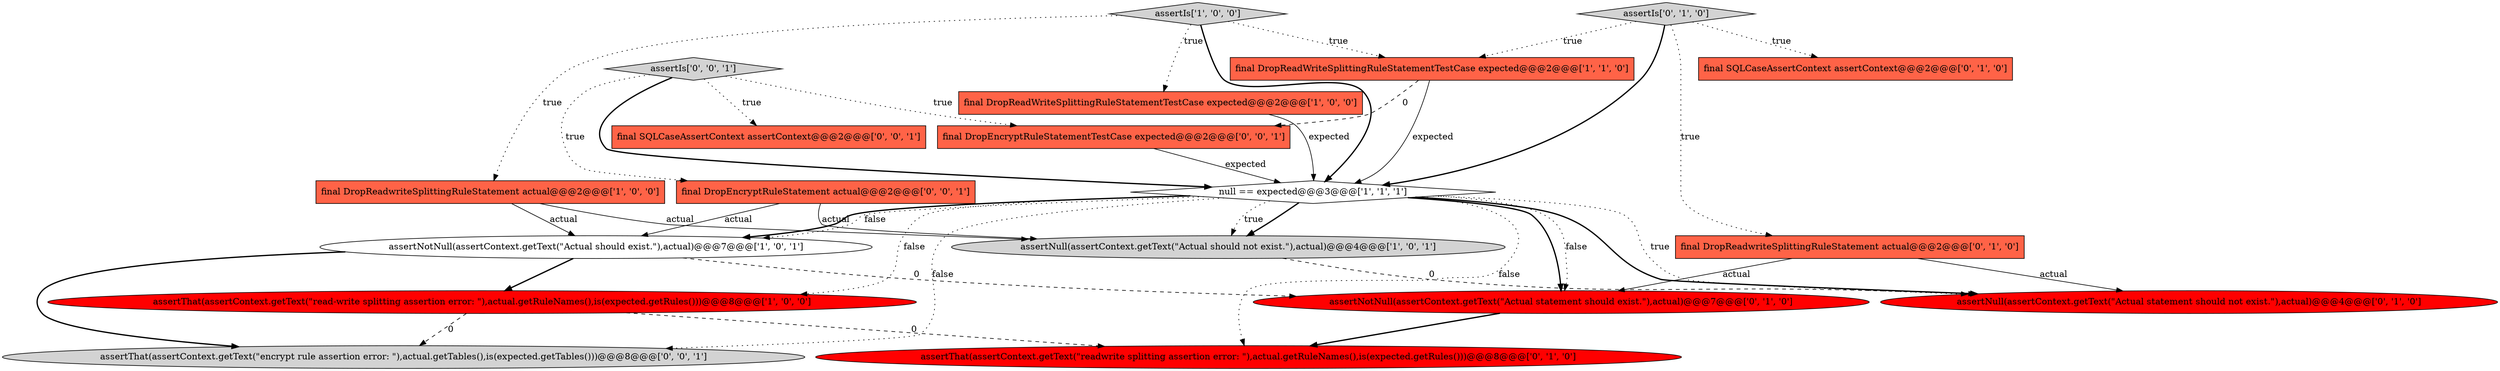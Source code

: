 digraph {
16 [style = filled, label = "assertIs['0', '0', '1']", fillcolor = lightgray, shape = diamond image = "AAA0AAABBB3BBB"];
15 [style = filled, label = "final SQLCaseAssertContext assertContext@@@2@@@['0', '0', '1']", fillcolor = tomato, shape = box image = "AAA0AAABBB3BBB"];
11 [style = filled, label = "assertNull(assertContext.getText(\"Actual statement should not exist.\"),actual)@@@4@@@['0', '1', '0']", fillcolor = red, shape = ellipse image = "AAA1AAABBB2BBB"];
14 [style = filled, label = "final DropEncryptRuleStatement actual@@@2@@@['0', '0', '1']", fillcolor = tomato, shape = box image = "AAA0AAABBB3BBB"];
1 [style = filled, label = "null == expected@@@3@@@['1', '1', '1']", fillcolor = white, shape = diamond image = "AAA0AAABBB1BBB"];
4 [style = filled, label = "assertNotNull(assertContext.getText(\"Actual should exist.\"),actual)@@@7@@@['1', '0', '1']", fillcolor = white, shape = ellipse image = "AAA0AAABBB1BBB"];
12 [style = filled, label = "assertThat(assertContext.getText(\"readwrite splitting assertion error: \"),actual.getRuleNames(),is(expected.getRules()))@@@8@@@['0', '1', '0']", fillcolor = red, shape = ellipse image = "AAA1AAABBB2BBB"];
2 [style = filled, label = "final DropReadwriteSplittingRuleStatement actual@@@2@@@['1', '0', '0']", fillcolor = tomato, shape = box image = "AAA0AAABBB1BBB"];
6 [style = filled, label = "final DropReadWriteSplittingRuleStatementTestCase expected@@@2@@@['1', '0', '0']", fillcolor = tomato, shape = box image = "AAA0AAABBB1BBB"];
5 [style = filled, label = "assertThat(assertContext.getText(\"read-write splitting assertion error: \"),actual.getRuleNames(),is(expected.getRules()))@@@8@@@['1', '0', '0']", fillcolor = red, shape = ellipse image = "AAA1AAABBB1BBB"];
10 [style = filled, label = "assertIs['0', '1', '0']", fillcolor = lightgray, shape = diamond image = "AAA0AAABBB2BBB"];
13 [style = filled, label = "assertNotNull(assertContext.getText(\"Actual statement should exist.\"),actual)@@@7@@@['0', '1', '0']", fillcolor = red, shape = ellipse image = "AAA1AAABBB2BBB"];
17 [style = filled, label = "assertThat(assertContext.getText(\"encrypt rule assertion error: \"),actual.getTables(),is(expected.getTables()))@@@8@@@['0', '0', '1']", fillcolor = lightgray, shape = ellipse image = "AAA0AAABBB3BBB"];
9 [style = filled, label = "final DropReadwriteSplittingRuleStatement actual@@@2@@@['0', '1', '0']", fillcolor = tomato, shape = box image = "AAA0AAABBB2BBB"];
8 [style = filled, label = "final SQLCaseAssertContext assertContext@@@2@@@['0', '1', '0']", fillcolor = tomato, shape = box image = "AAA0AAABBB2BBB"];
18 [style = filled, label = "final DropEncryptRuleStatementTestCase expected@@@2@@@['0', '0', '1']", fillcolor = tomato, shape = box image = "AAA0AAABBB3BBB"];
0 [style = filled, label = "assertIs['1', '0', '0']", fillcolor = lightgray, shape = diamond image = "AAA0AAABBB1BBB"];
7 [style = filled, label = "final DropReadWriteSplittingRuleStatementTestCase expected@@@2@@@['1', '1', '0']", fillcolor = tomato, shape = box image = "AAA0AAABBB1BBB"];
3 [style = filled, label = "assertNull(assertContext.getText(\"Actual should not exist.\"),actual)@@@4@@@['1', '0', '1']", fillcolor = lightgray, shape = ellipse image = "AAA0AAABBB1BBB"];
7->1 [style = solid, label="expected"];
10->8 [style = dotted, label="true"];
1->4 [style = bold, label=""];
6->1 [style = solid, label="expected"];
5->12 [style = dashed, label="0"];
9->13 [style = solid, label="actual"];
4->17 [style = bold, label=""];
7->18 [style = dashed, label="0"];
1->17 [style = dotted, label="false"];
1->11 [style = dotted, label="true"];
1->3 [style = bold, label=""];
14->4 [style = solid, label="actual"];
0->6 [style = dotted, label="true"];
10->9 [style = dotted, label="true"];
1->13 [style = bold, label=""];
1->11 [style = bold, label=""];
1->3 [style = dotted, label="true"];
2->4 [style = solid, label="actual"];
18->1 [style = solid, label="expected"];
1->12 [style = dotted, label="false"];
13->12 [style = bold, label=""];
5->17 [style = dashed, label="0"];
1->4 [style = dotted, label="false"];
9->11 [style = solid, label="actual"];
16->1 [style = bold, label=""];
0->1 [style = bold, label=""];
16->14 [style = dotted, label="true"];
2->3 [style = solid, label="actual"];
1->5 [style = dotted, label="false"];
0->2 [style = dotted, label="true"];
4->13 [style = dashed, label="0"];
10->1 [style = bold, label=""];
1->13 [style = dotted, label="false"];
14->3 [style = solid, label="actual"];
4->5 [style = bold, label=""];
10->7 [style = dotted, label="true"];
3->11 [style = dashed, label="0"];
0->7 [style = dotted, label="true"];
16->15 [style = dotted, label="true"];
16->18 [style = dotted, label="true"];
}
